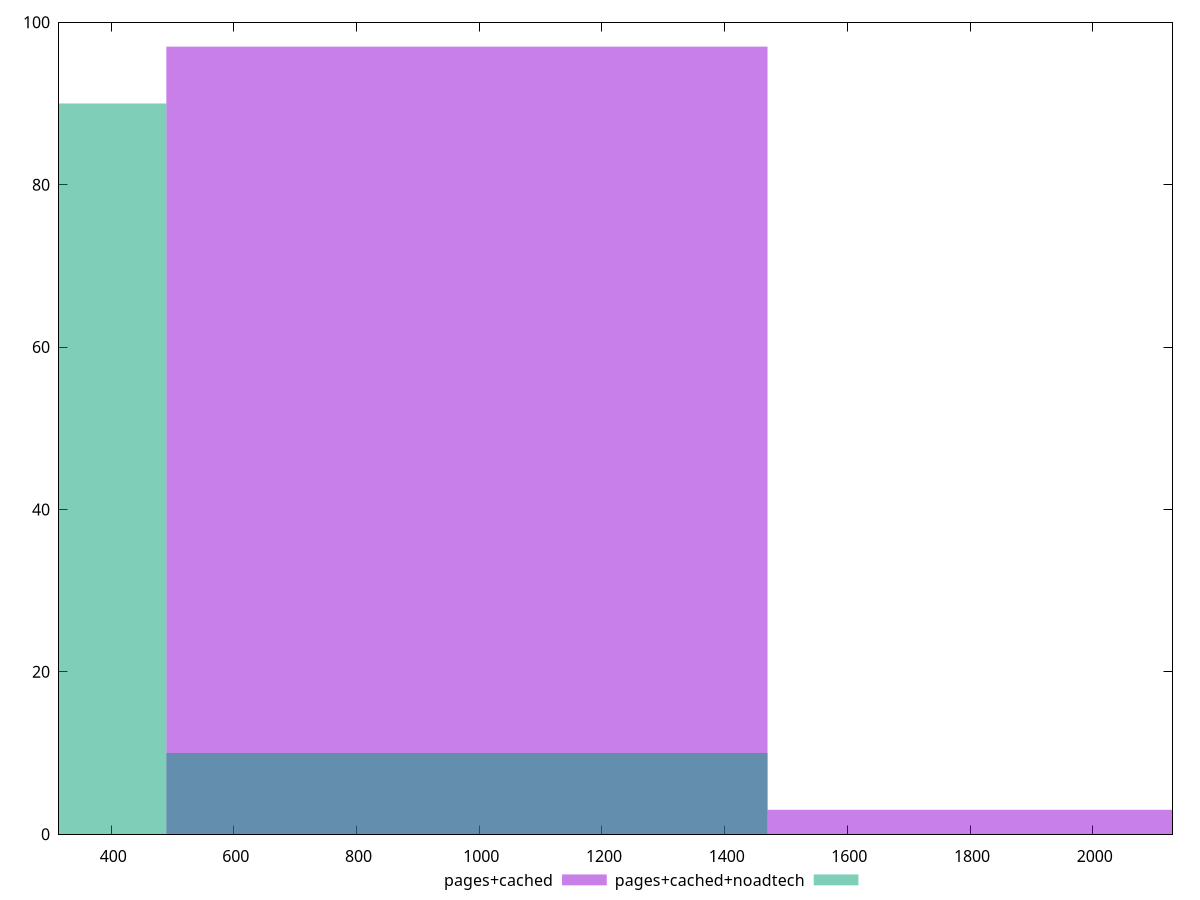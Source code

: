 reset

$pagesCached <<EOF
1959.850070077831 3
979.9250350389156 97
EOF

$pagesCachedNoadtech <<EOF
979.9250350389156 10
0 90
EOF

set key outside below
set boxwidth 979.9250350389156
set xrange [315:2130]
set yrange [0:100]
set trange [0:100]
set style fill transparent solid 0.5 noborder
set terminal svg size 640, 500 enhanced background rgb 'white'
set output "report_00017_2021-02-10T15-08-03.406Z/render-blocking-resources/comparison/histogram/1_vs_2.svg"

plot $pagesCached title "pages+cached" with boxes, \
     $pagesCachedNoadtech title "pages+cached+noadtech" with boxes

reset
